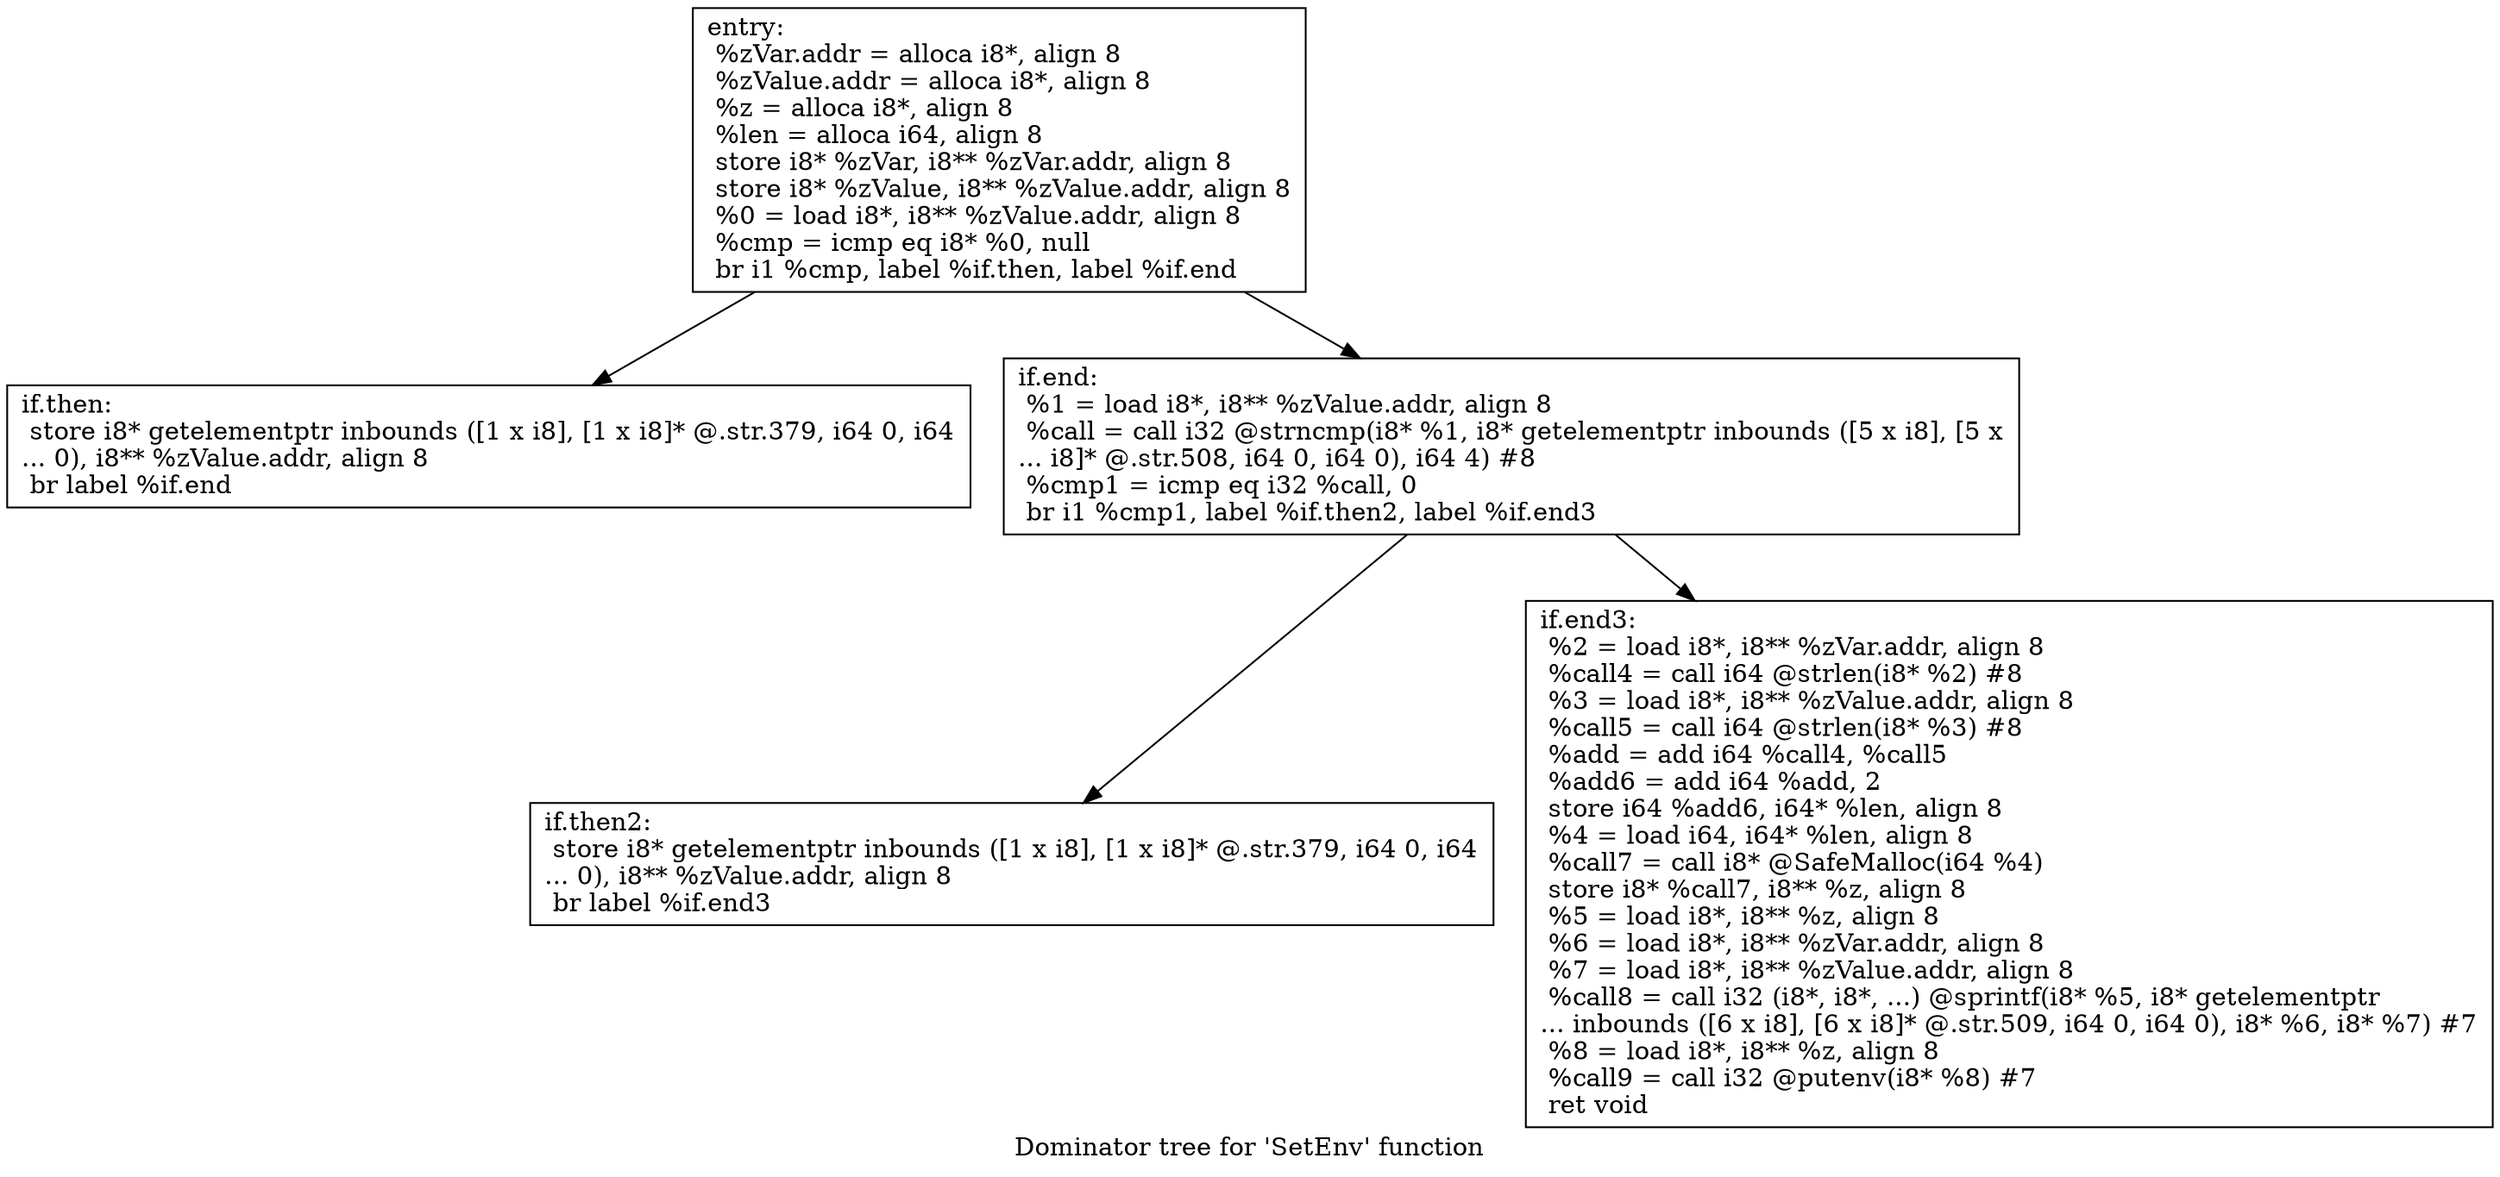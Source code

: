 digraph "Dominator tree for 'SetEnv' function" {
	label="Dominator tree for 'SetEnv' function";

	Node0xb75ae0 [shape=record,label="{entry:\l  %zVar.addr = alloca i8*, align 8\l  %zValue.addr = alloca i8*, align 8\l  %z = alloca i8*, align 8\l  %len = alloca i64, align 8\l  store i8* %zVar, i8** %zVar.addr, align 8\l  store i8* %zValue, i8** %zValue.addr, align 8\l  %0 = load i8*, i8** %zValue.addr, align 8\l  %cmp = icmp eq i8* %0, null\l  br i1 %cmp, label %if.then, label %if.end\l}"];
	Node0xb75ae0 -> Node0xcf8370;
	Node0xb75ae0 -> Node0xc82840;
	Node0xcf8370 [shape=record,label="{if.then:                                          \l  store i8* getelementptr inbounds ([1 x i8], [1 x i8]* @.str.379, i64 0, i64\l... 0), i8** %zValue.addr, align 8\l  br label %if.end\l}"];
	Node0xc82840 [shape=record,label="{if.end:                                           \l  %1 = load i8*, i8** %zValue.addr, align 8\l  %call = call i32 @strncmp(i8* %1, i8* getelementptr inbounds ([5 x i8], [5 x\l... i8]* @.str.508, i64 0, i64 0), i64 4) #8\l  %cmp1 = icmp eq i32 %call, 0\l  br i1 %cmp1, label %if.then2, label %if.end3\l}"];
	Node0xc82840 -> Node0xcff790;
	Node0xc82840 -> Node0xc53aa0;
	Node0xcff790 [shape=record,label="{if.then2:                                         \l  store i8* getelementptr inbounds ([1 x i8], [1 x i8]* @.str.379, i64 0, i64\l... 0), i8** %zValue.addr, align 8\l  br label %if.end3\l}"];
	Node0xc53aa0 [shape=record,label="{if.end3:                                          \l  %2 = load i8*, i8** %zVar.addr, align 8\l  %call4 = call i64 @strlen(i8* %2) #8\l  %3 = load i8*, i8** %zValue.addr, align 8\l  %call5 = call i64 @strlen(i8* %3) #8\l  %add = add i64 %call4, %call5\l  %add6 = add i64 %add, 2\l  store i64 %add6, i64* %len, align 8\l  %4 = load i64, i64* %len, align 8\l  %call7 = call i8* @SafeMalloc(i64 %4)\l  store i8* %call7, i8** %z, align 8\l  %5 = load i8*, i8** %z, align 8\l  %6 = load i8*, i8** %zVar.addr, align 8\l  %7 = load i8*, i8** %zValue.addr, align 8\l  %call8 = call i32 (i8*, i8*, ...) @sprintf(i8* %5, i8* getelementptr\l... inbounds ([6 x i8], [6 x i8]* @.str.509, i64 0, i64 0), i8* %6, i8* %7) #7\l  %8 = load i8*, i8** %z, align 8\l  %call9 = call i32 @putenv(i8* %8) #7\l  ret void\l}"];
}
